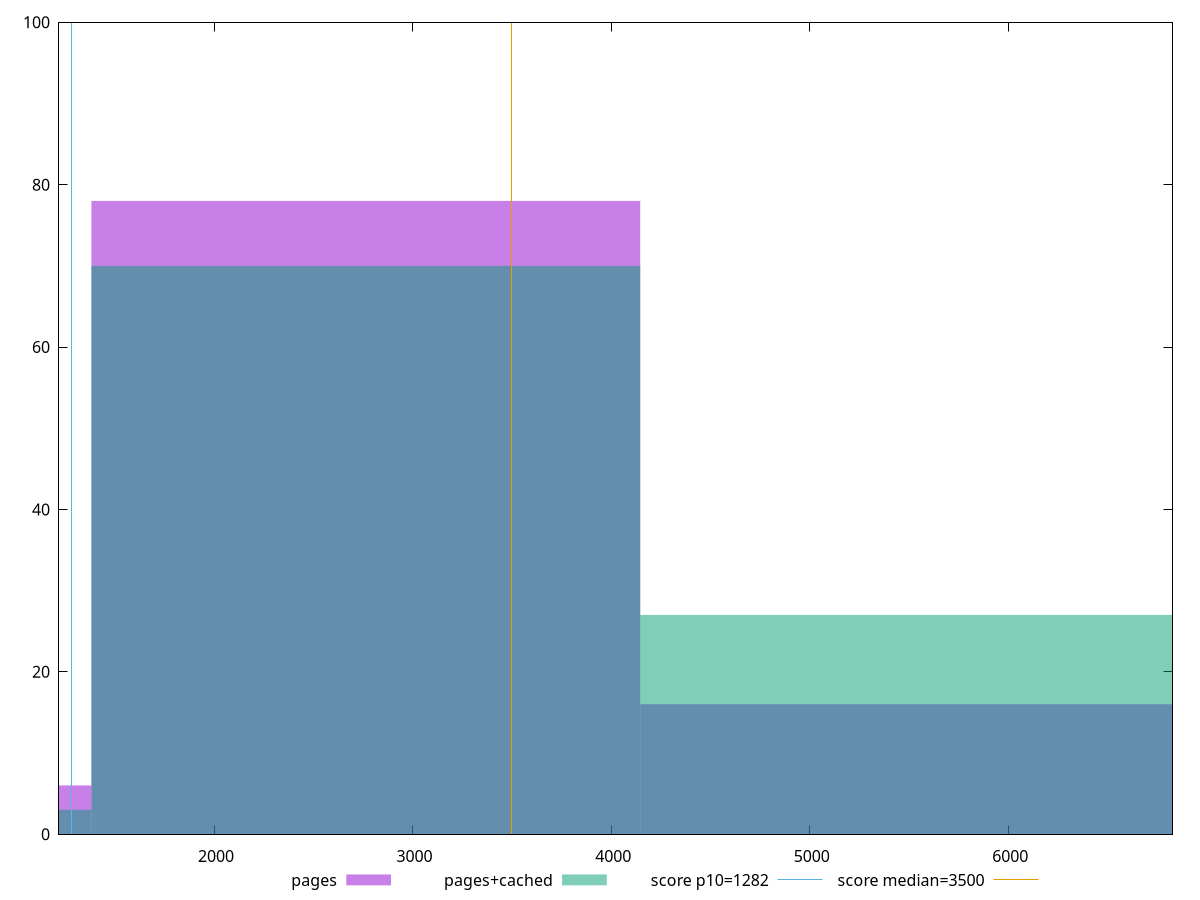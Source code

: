 reset

$pages <<EOF
2764.3461834849345 78
5528.692366969869 16
0 6
EOF

$pagesCached <<EOF
2764.3461834849345 70
5528.692366969869 27
0 3
EOF

set key outside below
set boxwidth 2764.3461834849345
set xrange [1218.8280000000002:6827.584]
set yrange [0:100]
set trange [0:100]
set style fill transparent solid 0.5 noborder

set parametric
set terminal svg size 640, 500 enhanced background rgb 'white'
set output "report_00013_2021-02-09T12-04-24.940Z/bootup-time/comparison/histogram/0_vs_1.svg"

plot $pages title "pages" with boxes, \
     $pagesCached title "pages+cached" with boxes, \
     1282,t title "score p10=1282", \
     3500,t title "score median=3500"

reset
